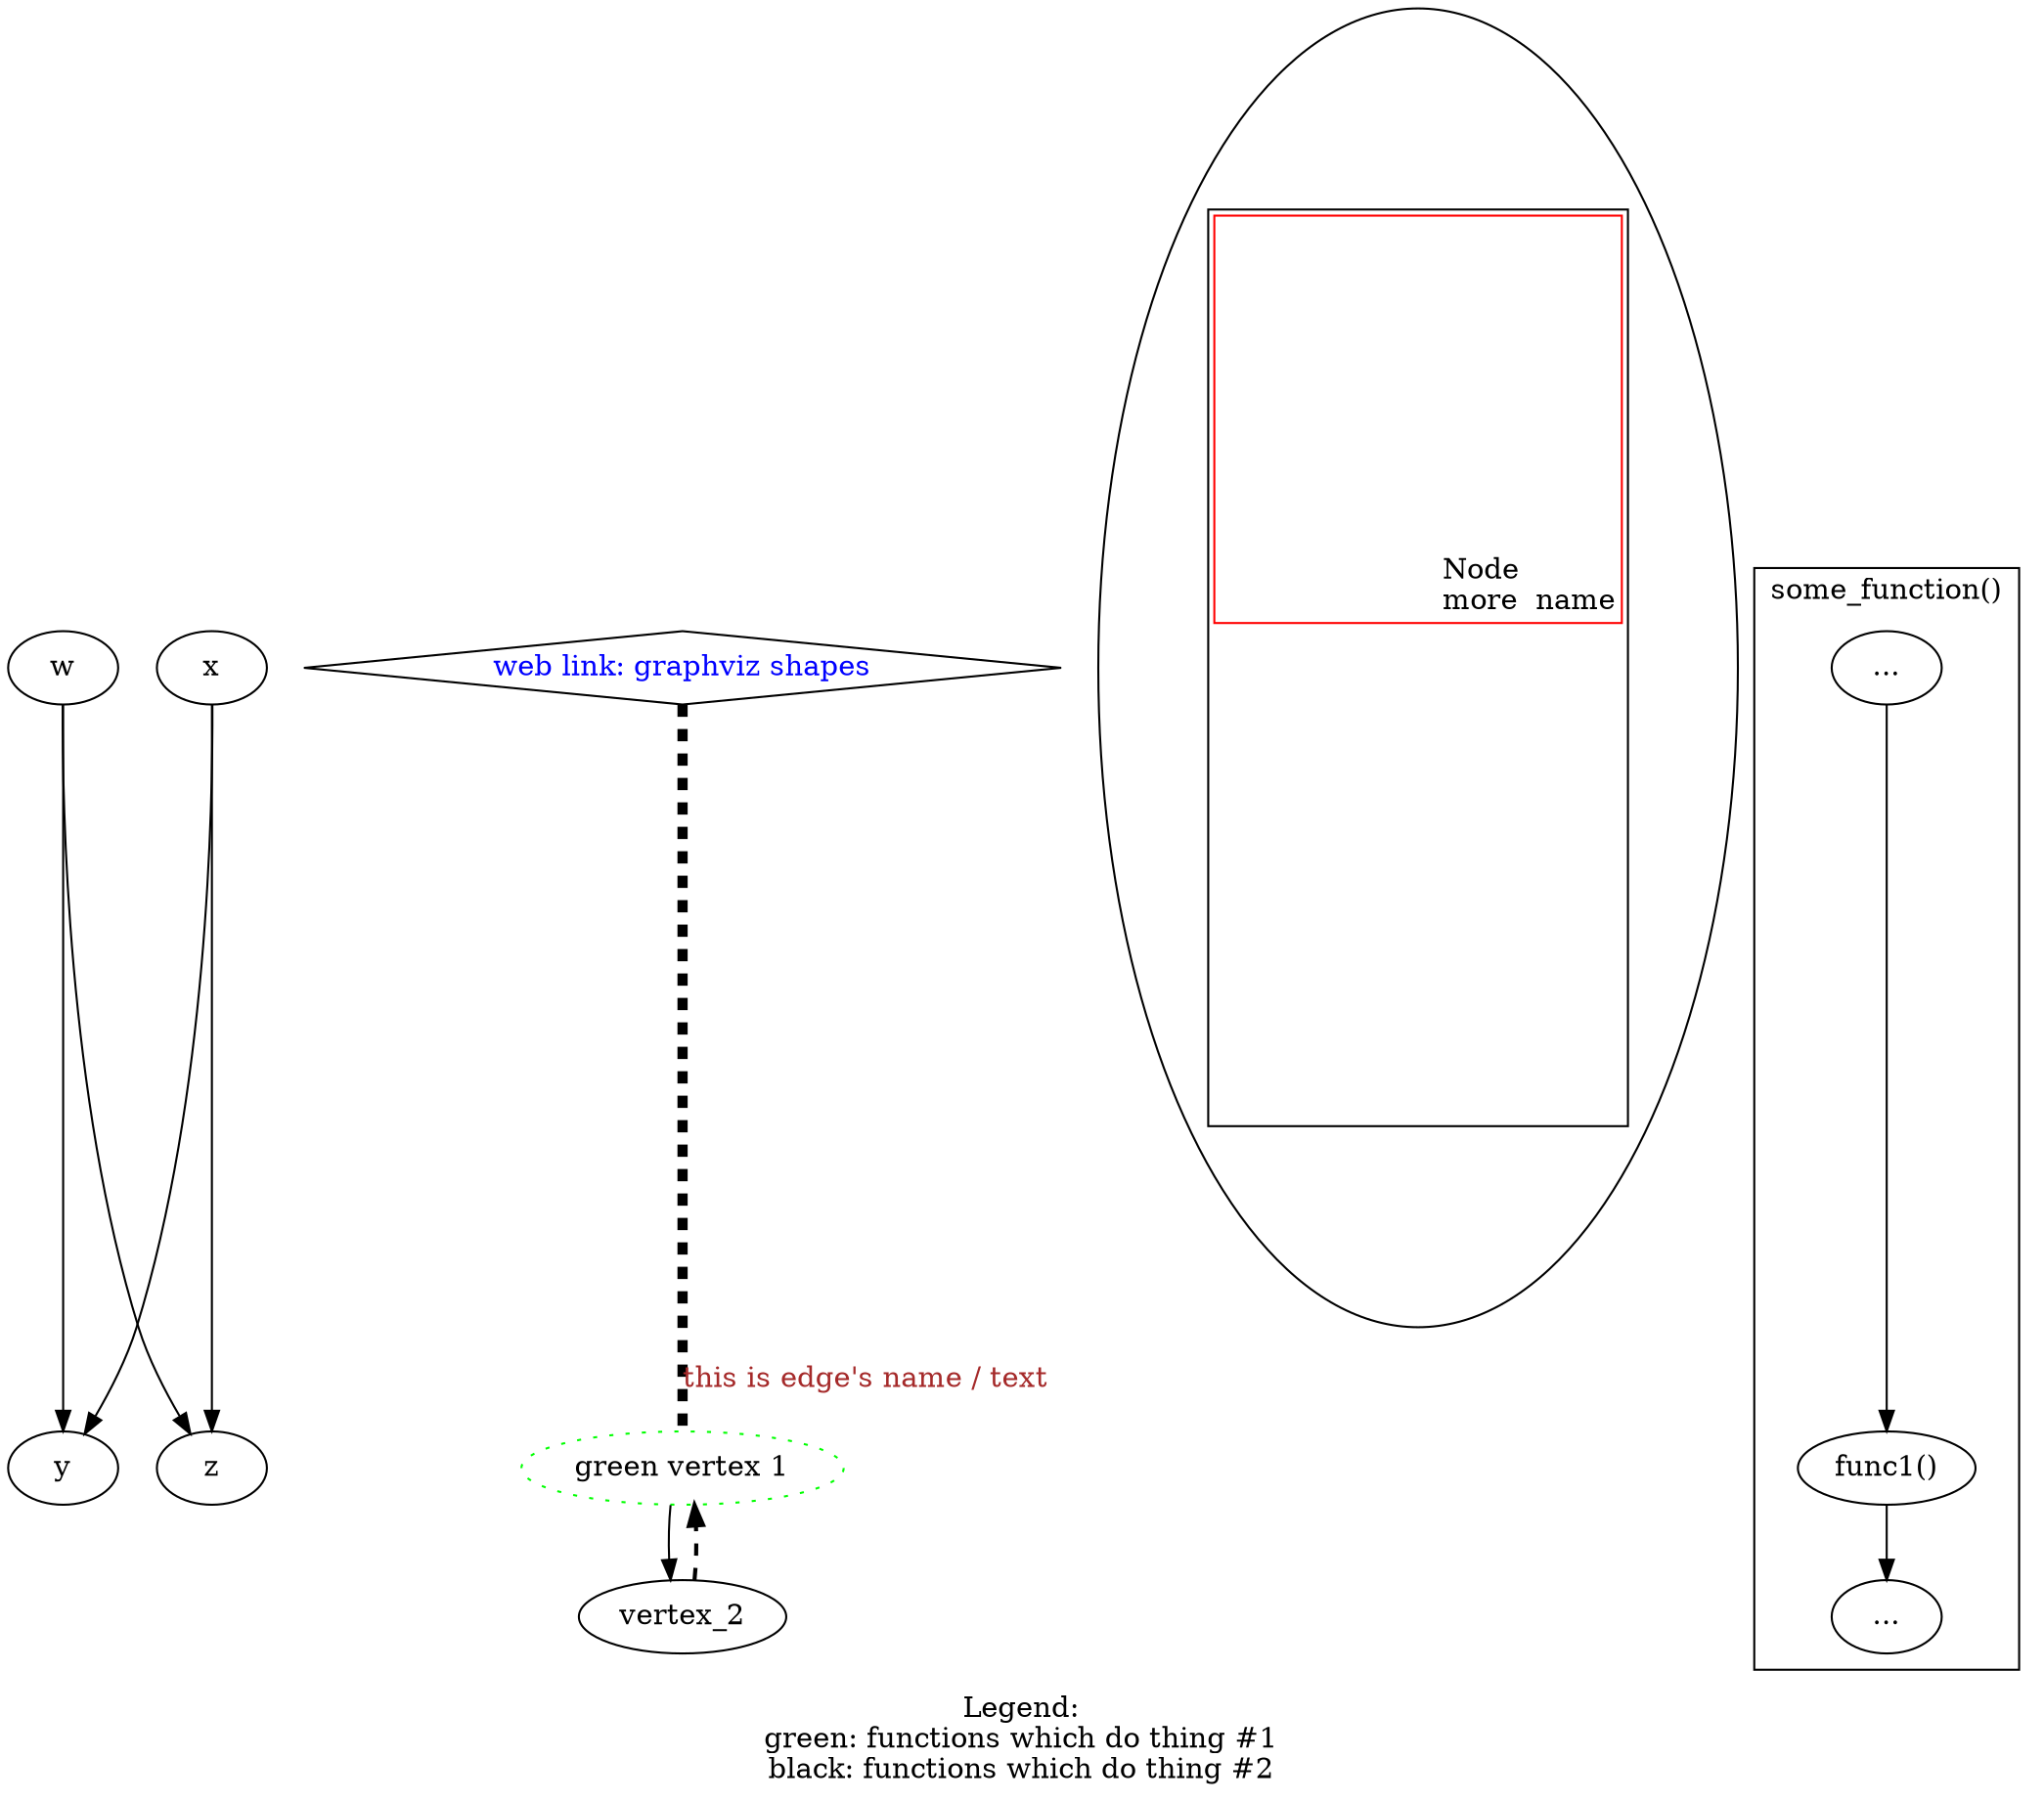 /* EVAL REGION BEGINS HERE: |* |
 * let g:My_eval_var = "silent wa | silent !gpp.sh -o /tmp/graphviz_example.gv.dot /media/files/workspace/dotrc/other_files/graphviz_example.gv.dot && if pgrep -x xdot > /dev/null ; then true ; else xdot /tmp/graphviz_example.gv.dot & fi"
 * EVAL REGION ENDS HERE. */

/* EVAL REGION BEGINS HERE: |* |
 * let g:My_eval_var = "silent wa | MyRunShellCmd gpp.sh " . expand("%:p")
 * EVAL REGION ENDS HERE. */

// #define FEATURE_1

// SRC() macro requires preprocessing by gpp:
// gpp -U "" "" "(" "," ")" "(" ")" "#" "" \
//     -M "#\w" "\n" " " " " "\n" "" ""
// #define SRC "http://host3/repo4/#1:#2"
// Rest can be preprocessed by CPP:
// gcc -C -E -P -x c-header

digraph YOUR_DIRECTED_GRAPH_NAME {
    label = "Legend:\n\
green: functions which do thing #1\n\
black: functions which do thing #2\n\
"
    {w x} -> {y z} // w is connected to y and z, x is connected to y and z

// #ifdef FEATURE_1
    // this is single-line comment
    /* this is multiline comment */
    vertex_1 [color = green, style = dotted, label = "green vertex 1"]
        // href = SRC(dir1/dir2/file5.c,45)]
    vertex_1 -> vertex_2; vertex_2 -> vertex_1 [style = "bold, dashed"]
// #endif

    // web links are not supported in pdf, but supported in svg. Open svg file
    // in google chrome, use shift + left mouse button to navigate (scrolling).
    a [label = "web link: graphviz shapes", shape = diamond, fontcolor = blue
        href = "https://www.graphviz.org/doc/info/shapes.html"]
    /* a [shape = box] */
    /* a [shape = plaintext] */
    /* a [shape = circle] */

    a -> vertex_1 [style = dashed, arrowhead = none, penwidth = 5, label =
        "this is edge's name / text", fontcolor = brown]

    some_invisible_vertex_name [label=<
        <table border="1" height="450">
            <tr>
                <td align="right" balign="left" width="200" valign="bottom"
                    color="red" height="200" tooltip="some tooltip"
                    href="https://www.graphviz.org/doc/info/shapes.html"
                    fixedsize="true">Node<br/>more  name</td>
            </tr>
        </table>
    >]

    subgraph cluster_YOUR_SUBGRAPH_NAME {
        label = "some_function()"
        some_unknown_code_1 [label = "..."]
        some_unknown_code_2 [label = "..."]
        func_1 [label = "func1()"]
        some_unknown_code_1 -> func_1 -> some_unknown_code_2
    }
}

/*
Graph YOUR_NOT_DIRECTED_GRAPH_NAME {
    node1 -- node2
}
*/
